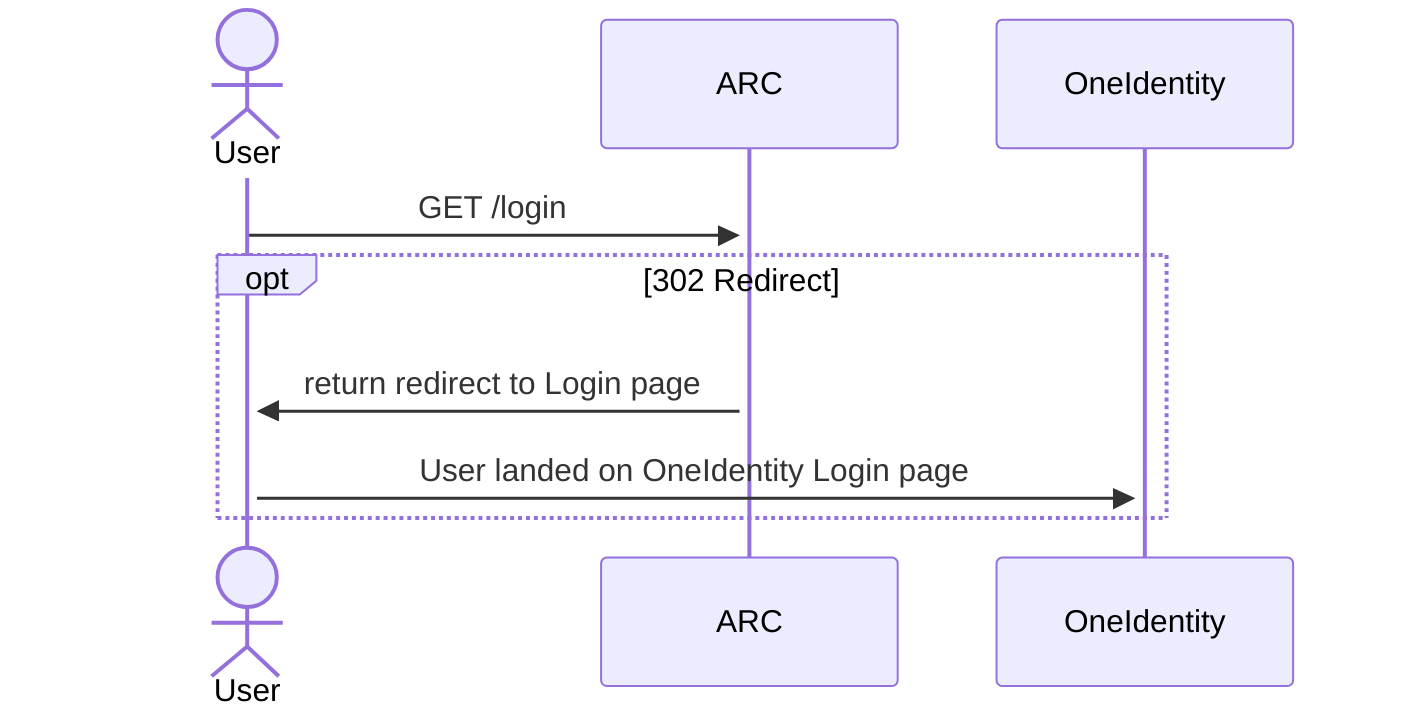 sequenceDiagram
    actor User
    participant ARC
    participant OneIdentity


    User ->>+ ARC: GET /login
    opt 302 Redirect
        ARC ->>+ User: return redirect to Login page
        User ->>+ OneIdentity: User landed on OneIdentity Login page
    end